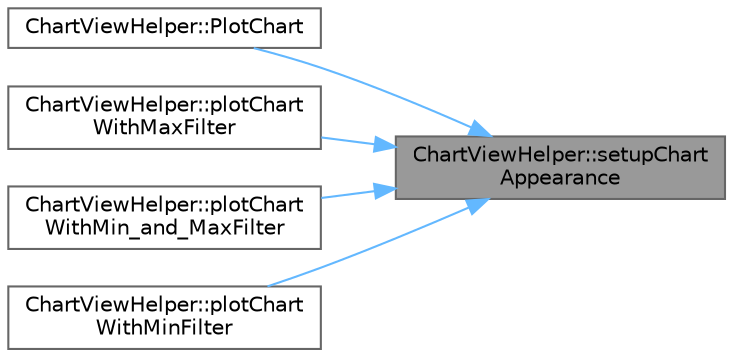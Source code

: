 digraph "ChartViewHelper::setupChartAppearance"
{
 // LATEX_PDF_SIZE
  bgcolor="transparent";
  edge [fontname=Helvetica,fontsize=10,labelfontname=Helvetica,labelfontsize=10];
  node [fontname=Helvetica,fontsize=10,shape=box,height=0.2,width=0.4];
  rankdir="RL";
  Node1 [id="Node000001",label="ChartViewHelper::setupChart\lAppearance",height=0.2,width=0.4,color="gray40", fillcolor="grey60", style="filled", fontcolor="black",tooltip="تنظیم ظاهر و ویژگی‌های پایه نمودار"];
  Node1 -> Node2 [id="edge1_Node000001_Node000002",dir="back",color="steelblue1",style="solid",tooltip=" "];
  Node2 [id="Node000002",label="ChartViewHelper::PlotChart",height=0.2,width=0.4,color="grey40", fillcolor="white", style="filled",URL="$class_chart_view_helper.html#abd4eb32bfab5d868461c45557989322e",tooltip="نمایش داده‌ها ورودی"];
  Node1 -> Node3 [id="edge2_Node000001_Node000003",dir="back",color="steelblue1",style="solid",tooltip=" "];
  Node3 [id="Node000003",label="ChartViewHelper::plotChart\lWithMaxFilter",height=0.2,width=0.4,color="grey40", fillcolor="white", style="filled",URL="$class_chart_view_helper.html#a7de649321e8d724b27a635423ea017b6",tooltip="فیلتربالا گذر برای داه‌ها"];
  Node1 -> Node4 [id="edge3_Node000001_Node000004",dir="back",color="steelblue1",style="solid",tooltip=" "];
  Node4 [id="Node000004",label="ChartViewHelper::plotChart\lWithMin_and_MaxFilter",height=0.2,width=0.4,color="grey40", fillcolor="white", style="filled",URL="$class_chart_view_helper.html#abddc2d2e850ec4bf222a1fe9717ce112",tooltip="هم‌زمان فیلتر پایین‌گذر و بالاگذر"];
  Node1 -> Node5 [id="edge4_Node000001_Node000005",dir="back",color="steelblue1",style="solid",tooltip=" "];
  Node5 [id="Node000005",label="ChartViewHelper::plotChart\lWithMinFilter",height=0.2,width=0.4,color="grey40", fillcolor="white", style="filled",URL="$class_chart_view_helper.html#a0cc0a295341a58f0e634c3cc133b56af",tooltip="فیلترپایین گذر برای داه‌ها"];
}
